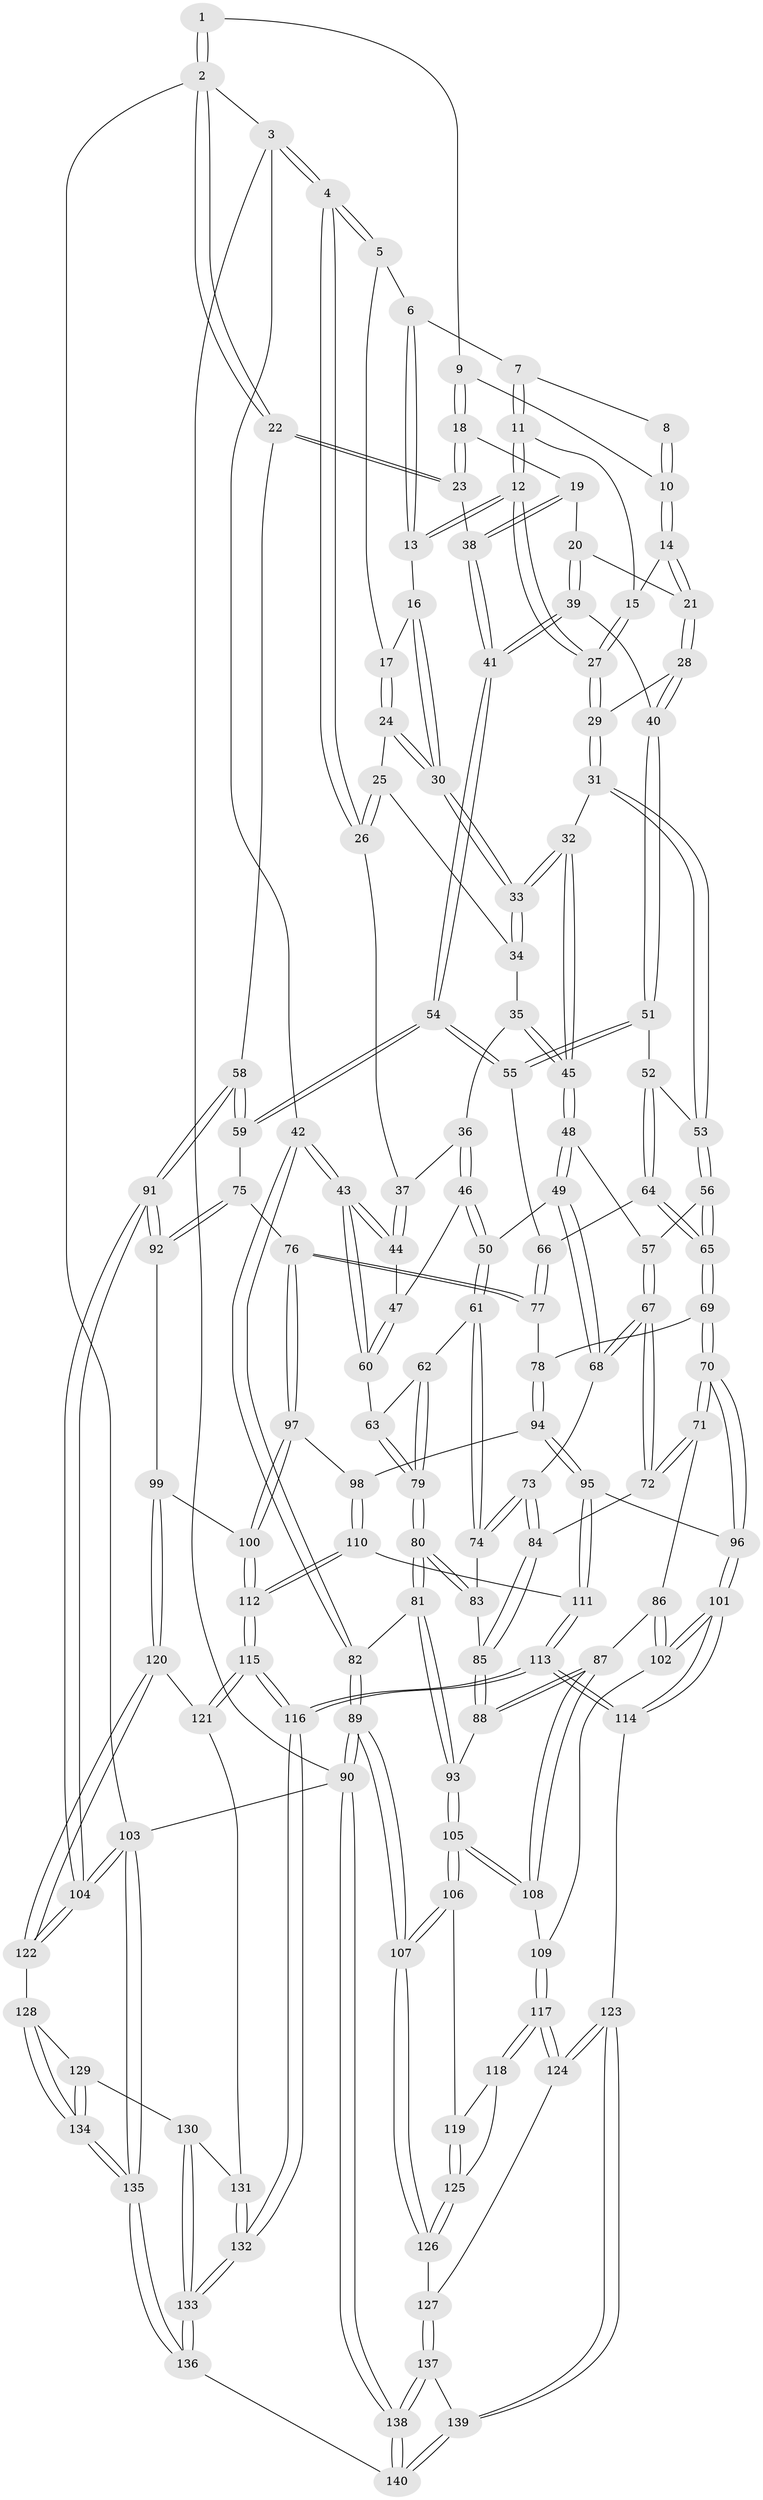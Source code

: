 // Generated by graph-tools (version 1.1) at 2025/38/03/09/25 02:38:27]
// undirected, 140 vertices, 347 edges
graph export_dot {
graph [start="1"]
  node [color=gray90,style=filled];
  1 [pos="+0.9306802144445309+0"];
  2 [pos="+1+0"];
  3 [pos="+0+0"];
  4 [pos="+0+0"];
  5 [pos="+0.32494422987416044+0"];
  6 [pos="+0.5363967110836835+0"];
  7 [pos="+0.6536046886432677+0"];
  8 [pos="+0.7096044478166552+0"];
  9 [pos="+0.8851961342246+0.05720634284204311"];
  10 [pos="+0.8015389991065183+0.07324987871900322"];
  11 [pos="+0.6524161221095804+0"];
  12 [pos="+0.5311622380709486+0.12656026844076926"];
  13 [pos="+0.48778559690186474+0.10607820410775115"];
  14 [pos="+0.7406809801970153+0.10431274684985123"];
  15 [pos="+0.7174136019197137+0.08250142034492813"];
  16 [pos="+0.4810938979868315+0.10548655197639517"];
  17 [pos="+0.3407869741039808+0.036460289740226685"];
  18 [pos="+0.9523640852264852+0.14335203852436465"];
  19 [pos="+0.7941862569866995+0.19805061715352545"];
  20 [pos="+0.766766797523094+0.19301555705809534"];
  21 [pos="+0.7404506506701526+0.16474353189191468"];
  22 [pos="+1+0.18661291113672576"];
  23 [pos="+0.9538944232612248+0.14422621197078192"];
  24 [pos="+0.2868107185601931+0.10500860068325833"];
  25 [pos="+0.23098462705553105+0.12857833842111874"];
  26 [pos="+0.16654378228891625+0.13354090932180915"];
  27 [pos="+0.5401865459486781+0.13984881279662667"];
  28 [pos="+0.6300362001633455+0.21587689749641506"];
  29 [pos="+0.5637777743411396+0.21083507975239935"];
  30 [pos="+0.3754515685238131+0.23162900352075685"];
  31 [pos="+0.5396446158775283+0.2598585284602936"];
  32 [pos="+0.38042682454742893+0.26364025176699635"];
  33 [pos="+0.3754892651771611+0.23198539350288006"];
  34 [pos="+0.26095912274719835+0.2190361091785284"];
  35 [pos="+0.27086802960765255+0.2634523424279213"];
  36 [pos="+0.25001903414042903+0.2743738905962288"];
  37 [pos="+0.14115114376859275+0.19903893954820007"];
  38 [pos="+0.8746967866647886+0.3020096859003011"];
  39 [pos="+0.7494223204826663+0.29130674226297637"];
  40 [pos="+0.6964594821568338+0.3066006541555905"];
  41 [pos="+0.8742712382857284+0.39923034748570585"];
  42 [pos="+0+0.33181180570320723"];
  43 [pos="+0+0.32854067986993635"];
  44 [pos="+0.12239070002655243+0.23132324966652237"];
  45 [pos="+0.3589309469228202+0.2987635219370596"];
  46 [pos="+0.19498184955072723+0.34481093579312366"];
  47 [pos="+0.18202084744050093+0.34115631480474967"];
  48 [pos="+0.3560651676413461+0.3443449944119667"];
  49 [pos="+0.34448962523758825+0.3616086255536414"];
  50 [pos="+0.2376713879064714+0.38136679266888995"];
  51 [pos="+0.6907345002938003+0.31727171346206867"];
  52 [pos="+0.6381168213036474+0.3641513350551863"];
  53 [pos="+0.5417277615986563+0.2781160190623248"];
  54 [pos="+0.8778200005738197+0.40853840680779413"];
  55 [pos="+0.7505206096210894+0.4066382373931864"];
  56 [pos="+0.49986456764915843+0.37438991227031915"];
  57 [pos="+0.4565323106220693+0.3729838303146311"];
  58 [pos="+1+0.3950202347761024"];
  59 [pos="+0.882627073043951+0.4137797738685688"];
  60 [pos="+0.09656287724793994+0.40241088412096576"];
  61 [pos="+0.22890212810091998+0.4357396661053348"];
  62 [pos="+0.18945048367880607+0.444441503712197"];
  63 [pos="+0.10964301595230559+0.4322275511624836"];
  64 [pos="+0.639608178254629+0.41236430349542663"];
  65 [pos="+0.5501310347523308+0.49741295940946684"];
  66 [pos="+0.6899672502426414+0.4253269686131155"];
  67 [pos="+0.4058377414078811+0.48469222898570175"];
  68 [pos="+0.35888342615975394+0.4393188955370795"];
  69 [pos="+0.5477425350945535+0.5072349183504896"];
  70 [pos="+0.4878221346477041+0.5451740778241131"];
  71 [pos="+0.4711167704203283+0.5465127573526024"];
  72 [pos="+0.4195281428869241+0.5037359251304582"];
  73 [pos="+0.2937063009697702+0.4858310432699687"];
  74 [pos="+0.23054198590072894+0.4407269005721057"];
  75 [pos="+0.8418168917283708+0.5210355889120644"];
  76 [pos="+0.7314684767820188+0.5634575811858377"];
  77 [pos="+0.7304309416966106+0.5631650053460093"];
  78 [pos="+0.6411425749813342+0.5660098386575613"];
  79 [pos="+0.11698338735737335+0.5489341412395475"];
  80 [pos="+0.11663099624414525+0.5558130097808243"];
  81 [pos="+0.11331613126165142+0.5659100559940068"];
  82 [pos="+0+0.4330243410207326"];
  83 [pos="+0.21587675161206935+0.48414681621007255"];
  84 [pos="+0.289044143948769+0.5394854329258081"];
  85 [pos="+0.27290086631469695+0.5726860592294729"];
  86 [pos="+0.46396564345553315+0.5533381033043308"];
  87 [pos="+0.3090365196182198+0.623781392576647"];
  88 [pos="+0.27197174580918804+0.5774282865435567"];
  89 [pos="+0+0.9265319490400938"];
  90 [pos="+0+1"];
  91 [pos="+1+0.7305835119351362"];
  92 [pos="+0.8842163511650777+0.6012155227611782"];
  93 [pos="+0.12202203072079773+0.5891658461807885"];
  94 [pos="+0.6238066364004917+0.6783234258238865"];
  95 [pos="+0.5850888378098993+0.7096287846561957"];
  96 [pos="+0.5439609453149019+0.716707005374878"];
  97 [pos="+0.7454396038840828+0.6987941876149596"];
  98 [pos="+0.7267330850562795+0.705649122005712"];
  99 [pos="+0.824799426855754+0.7285783251888615"];
  100 [pos="+0.802681438417217+0.7274904058034419"];
  101 [pos="+0.4818114656659457+0.7922987745471312"];
  102 [pos="+0.40493613503799414+0.7359109972180214"];
  103 [pos="+1+1"];
  104 [pos="+1+0.7547702206345239"];
  105 [pos="+0.09759580608870064+0.7019970540013049"];
  106 [pos="+0.09343994310888894+0.708522314916435"];
  107 [pos="+0+0.8909277832576228"];
  108 [pos="+0.30813126415876696+0.6858764393744893"];
  109 [pos="+0.3284119341795821+0.720988247945637"];
  110 [pos="+0.6952660865328162+0.7520837247661194"];
  111 [pos="+0.6460225252609867+0.7727265671704205"];
  112 [pos="+0.7263473193680191+0.8509749120200168"];
  113 [pos="+0.6291886905591264+0.9193345934528948"];
  114 [pos="+0.4901737034196576+0.8582832101281819"];
  115 [pos="+0.7209660360031803+0.8741250808750176"];
  116 [pos="+0.6741685045633778+0.9577647393070114"];
  117 [pos="+0.2818706976221515+0.8018910137311704"];
  118 [pos="+0.24985681785093042+0.7920292732807452"];
  119 [pos="+0.13537678103879242+0.7428328981201141"];
  120 [pos="+0.8780161181748921+0.7790544950024577"];
  121 [pos="+0.8558903392943136+0.8163123892970425"];
  122 [pos="+1+0.8034468212157115"];
  123 [pos="+0.4088560483349655+0.9274573144415884"];
  124 [pos="+0.28689122111619264+0.8795663702814775"];
  125 [pos="+0.17898534293873242+0.8329550553138092"];
  126 [pos="+0.19855978507740596+0.9143593581069354"];
  127 [pos="+0.21684473213090194+0.9214233719682731"];
  128 [pos="+0.9819014870984945+0.8768437108622997"];
  129 [pos="+0.8618156504375769+0.8835901326326051"];
  130 [pos="+0.8542206246104556+0.8754331134521838"];
  131 [pos="+0.8533217394982702+0.8335878724419714"];
  132 [pos="+0.6889302642807144+0.9915146342928505"];
  133 [pos="+0.6989787777169761+1"];
  134 [pos="+0.9028470418249682+0.9680181167846349"];
  135 [pos="+0.7643488155115438+1"];
  136 [pos="+0.7560116328538303+1"];
  137 [pos="+0.22067587153438956+0.9955439306738312"];
  138 [pos="+0.21627043886984337+1"];
  139 [pos="+0.4062034478936973+0.96405937972466"];
  140 [pos="+0.39903252979658865+1"];
  1 -- 2;
  1 -- 2;
  1 -- 9;
  2 -- 3;
  2 -- 22;
  2 -- 22;
  2 -- 103;
  3 -- 4;
  3 -- 4;
  3 -- 42;
  3 -- 90;
  4 -- 5;
  4 -- 5;
  4 -- 26;
  4 -- 26;
  5 -- 6;
  5 -- 17;
  6 -- 7;
  6 -- 13;
  6 -- 13;
  7 -- 8;
  7 -- 11;
  7 -- 11;
  8 -- 10;
  8 -- 10;
  9 -- 10;
  9 -- 18;
  9 -- 18;
  10 -- 14;
  10 -- 14;
  11 -- 12;
  11 -- 12;
  11 -- 15;
  12 -- 13;
  12 -- 13;
  12 -- 27;
  12 -- 27;
  13 -- 16;
  14 -- 15;
  14 -- 21;
  14 -- 21;
  15 -- 27;
  15 -- 27;
  16 -- 17;
  16 -- 30;
  16 -- 30;
  17 -- 24;
  17 -- 24;
  18 -- 19;
  18 -- 23;
  18 -- 23;
  19 -- 20;
  19 -- 38;
  19 -- 38;
  20 -- 21;
  20 -- 39;
  20 -- 39;
  21 -- 28;
  21 -- 28;
  22 -- 23;
  22 -- 23;
  22 -- 58;
  23 -- 38;
  24 -- 25;
  24 -- 30;
  24 -- 30;
  25 -- 26;
  25 -- 26;
  25 -- 34;
  26 -- 37;
  27 -- 29;
  27 -- 29;
  28 -- 29;
  28 -- 40;
  28 -- 40;
  29 -- 31;
  29 -- 31;
  30 -- 33;
  30 -- 33;
  31 -- 32;
  31 -- 53;
  31 -- 53;
  32 -- 33;
  32 -- 33;
  32 -- 45;
  32 -- 45;
  33 -- 34;
  33 -- 34;
  34 -- 35;
  35 -- 36;
  35 -- 45;
  35 -- 45;
  36 -- 37;
  36 -- 46;
  36 -- 46;
  37 -- 44;
  37 -- 44;
  38 -- 41;
  38 -- 41;
  39 -- 40;
  39 -- 41;
  39 -- 41;
  40 -- 51;
  40 -- 51;
  41 -- 54;
  41 -- 54;
  42 -- 43;
  42 -- 43;
  42 -- 82;
  42 -- 82;
  43 -- 44;
  43 -- 44;
  43 -- 60;
  43 -- 60;
  44 -- 47;
  45 -- 48;
  45 -- 48;
  46 -- 47;
  46 -- 50;
  46 -- 50;
  47 -- 60;
  47 -- 60;
  48 -- 49;
  48 -- 49;
  48 -- 57;
  49 -- 50;
  49 -- 68;
  49 -- 68;
  50 -- 61;
  50 -- 61;
  51 -- 52;
  51 -- 55;
  51 -- 55;
  52 -- 53;
  52 -- 64;
  52 -- 64;
  53 -- 56;
  53 -- 56;
  54 -- 55;
  54 -- 55;
  54 -- 59;
  54 -- 59;
  55 -- 66;
  56 -- 57;
  56 -- 65;
  56 -- 65;
  57 -- 67;
  57 -- 67;
  58 -- 59;
  58 -- 59;
  58 -- 91;
  58 -- 91;
  59 -- 75;
  60 -- 63;
  61 -- 62;
  61 -- 74;
  61 -- 74;
  62 -- 63;
  62 -- 79;
  62 -- 79;
  63 -- 79;
  63 -- 79;
  64 -- 65;
  64 -- 65;
  64 -- 66;
  65 -- 69;
  65 -- 69;
  66 -- 77;
  66 -- 77;
  67 -- 68;
  67 -- 68;
  67 -- 72;
  67 -- 72;
  68 -- 73;
  69 -- 70;
  69 -- 70;
  69 -- 78;
  70 -- 71;
  70 -- 71;
  70 -- 96;
  70 -- 96;
  71 -- 72;
  71 -- 72;
  71 -- 86;
  72 -- 84;
  73 -- 74;
  73 -- 74;
  73 -- 84;
  73 -- 84;
  74 -- 83;
  75 -- 76;
  75 -- 92;
  75 -- 92;
  76 -- 77;
  76 -- 77;
  76 -- 97;
  76 -- 97;
  77 -- 78;
  78 -- 94;
  78 -- 94;
  79 -- 80;
  79 -- 80;
  80 -- 81;
  80 -- 81;
  80 -- 83;
  80 -- 83;
  81 -- 82;
  81 -- 93;
  81 -- 93;
  82 -- 89;
  82 -- 89;
  83 -- 85;
  84 -- 85;
  84 -- 85;
  85 -- 88;
  85 -- 88;
  86 -- 87;
  86 -- 102;
  86 -- 102;
  87 -- 88;
  87 -- 88;
  87 -- 108;
  87 -- 108;
  88 -- 93;
  89 -- 90;
  89 -- 90;
  89 -- 107;
  89 -- 107;
  90 -- 138;
  90 -- 138;
  90 -- 103;
  91 -- 92;
  91 -- 92;
  91 -- 104;
  91 -- 104;
  92 -- 99;
  93 -- 105;
  93 -- 105;
  94 -- 95;
  94 -- 95;
  94 -- 98;
  95 -- 96;
  95 -- 111;
  95 -- 111;
  96 -- 101;
  96 -- 101;
  97 -- 98;
  97 -- 100;
  97 -- 100;
  98 -- 110;
  98 -- 110;
  99 -- 100;
  99 -- 120;
  99 -- 120;
  100 -- 112;
  100 -- 112;
  101 -- 102;
  101 -- 102;
  101 -- 114;
  101 -- 114;
  102 -- 109;
  103 -- 104;
  103 -- 104;
  103 -- 135;
  103 -- 135;
  104 -- 122;
  104 -- 122;
  105 -- 106;
  105 -- 106;
  105 -- 108;
  105 -- 108;
  106 -- 107;
  106 -- 107;
  106 -- 119;
  107 -- 126;
  107 -- 126;
  108 -- 109;
  109 -- 117;
  109 -- 117;
  110 -- 111;
  110 -- 112;
  110 -- 112;
  111 -- 113;
  111 -- 113;
  112 -- 115;
  112 -- 115;
  113 -- 114;
  113 -- 114;
  113 -- 116;
  113 -- 116;
  114 -- 123;
  115 -- 116;
  115 -- 116;
  115 -- 121;
  115 -- 121;
  116 -- 132;
  116 -- 132;
  117 -- 118;
  117 -- 118;
  117 -- 124;
  117 -- 124;
  118 -- 119;
  118 -- 125;
  119 -- 125;
  119 -- 125;
  120 -- 121;
  120 -- 122;
  120 -- 122;
  121 -- 131;
  122 -- 128;
  123 -- 124;
  123 -- 124;
  123 -- 139;
  123 -- 139;
  124 -- 127;
  125 -- 126;
  125 -- 126;
  126 -- 127;
  127 -- 137;
  127 -- 137;
  128 -- 129;
  128 -- 134;
  128 -- 134;
  129 -- 130;
  129 -- 134;
  129 -- 134;
  130 -- 131;
  130 -- 133;
  130 -- 133;
  131 -- 132;
  131 -- 132;
  132 -- 133;
  132 -- 133;
  133 -- 136;
  133 -- 136;
  134 -- 135;
  134 -- 135;
  135 -- 136;
  135 -- 136;
  136 -- 140;
  137 -- 138;
  137 -- 138;
  137 -- 139;
  138 -- 140;
  138 -- 140;
  139 -- 140;
  139 -- 140;
}

